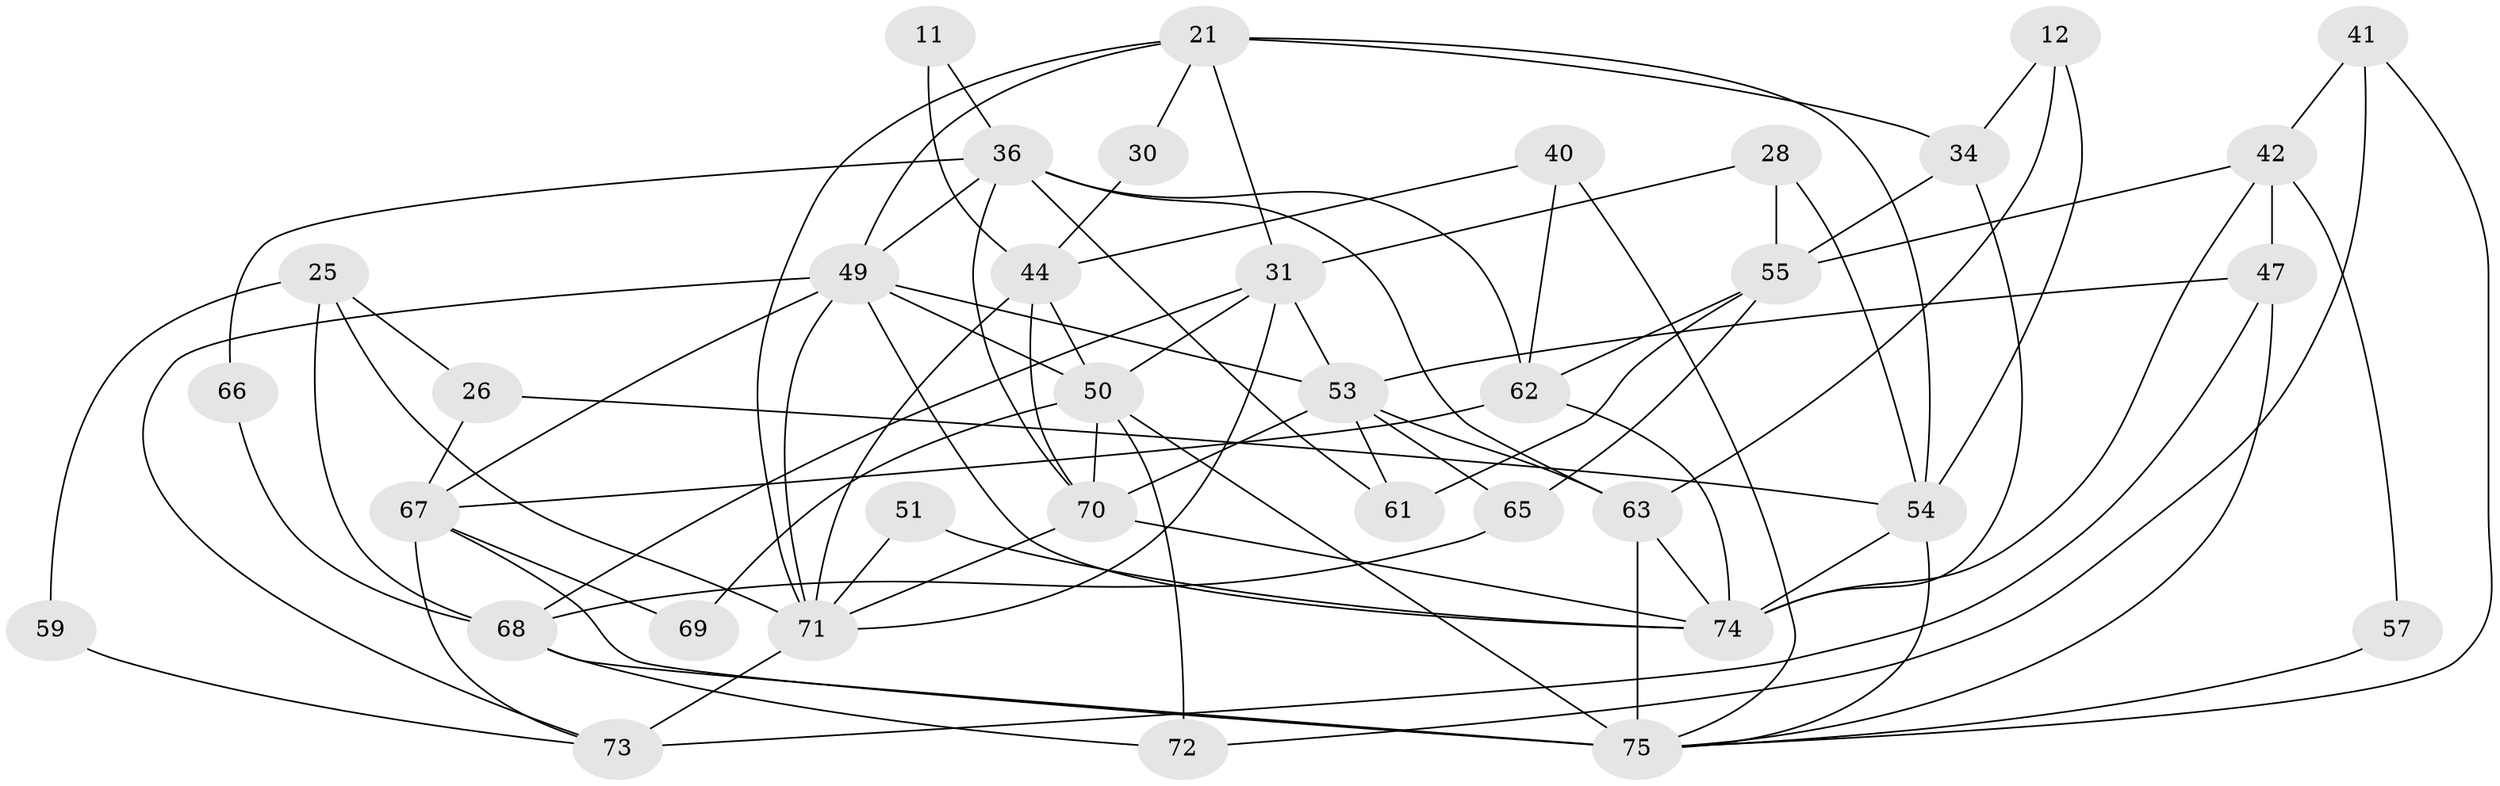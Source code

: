 // original degree distribution, {5: 0.08, 3: 0.3333333333333333, 6: 0.12, 4: 0.25333333333333335, 2: 0.13333333333333333, 9: 0.013333333333333334, 7: 0.05333333333333334, 8: 0.013333333333333334}
// Generated by graph-tools (version 1.1) at 2025/50/03/09/25 04:50:18]
// undirected, 37 vertices, 86 edges
graph export_dot {
graph [start="1"]
  node [color=gray90,style=filled];
  11;
  12;
  21 [super="+8"];
  25 [super="+23"];
  26 [super="+24"];
  28 [super="+13"];
  30;
  31 [super="+20"];
  34 [super="+18"];
  36 [super="+5"];
  40;
  41;
  42;
  44;
  47;
  49 [super="+27+9+37"];
  50 [super="+4+22"];
  51;
  53 [super="+14+52"];
  54;
  55;
  57;
  59;
  61;
  62;
  63 [super="+60"];
  65;
  66;
  67 [super="+38+48"];
  68;
  69;
  70 [super="+3+15+58+43+56"];
  71 [super="+1+29"];
  72 [super="+2+39"];
  73 [super="+64"];
  74 [super="+19+32+35"];
  75 [super="+6+7+45"];
  11 -- 44;
  11 -- 36;
  12 -- 34;
  12 -- 54;
  12 -- 63;
  21 -- 54 [weight=2];
  21 -- 30;
  21 -- 71 [weight=2];
  21 -- 31;
  21 -- 49;
  21 -- 34;
  25 -- 68 [weight=2];
  25 -- 59;
  25 -- 26;
  25 -- 71;
  26 -- 54 [weight=2];
  26 -- 67;
  28 -- 55;
  28 -- 54;
  28 -- 31;
  30 -- 44;
  31 -- 53 [weight=2];
  31 -- 50;
  31 -- 68;
  31 -- 71;
  34 -- 55;
  34 -- 74 [weight=2];
  36 -- 63;
  36 -- 61;
  36 -- 66;
  36 -- 62;
  36 -- 70 [weight=2];
  36 -- 49;
  40 -- 62;
  40 -- 44;
  40 -- 75;
  41 -- 42;
  41 -- 75;
  41 -- 72;
  42 -- 47;
  42 -- 55;
  42 -- 57;
  42 -- 74;
  44 -- 71 [weight=2];
  44 -- 50;
  44 -- 70;
  47 -- 75;
  47 -- 73;
  47 -- 53;
  49 -- 67 [weight=3];
  49 -- 50 [weight=3];
  49 -- 71;
  49 -- 73;
  49 -- 53 [weight=2];
  49 -- 74;
  50 -- 70 [weight=3];
  50 -- 72 [weight=3];
  50 -- 75;
  50 -- 69;
  51 -- 74;
  51 -- 71;
  53 -- 65;
  53 -- 70 [weight=2];
  53 -- 61;
  53 -- 63 [weight=2];
  54 -- 74;
  54 -- 75;
  55 -- 61;
  55 -- 62;
  55 -- 65;
  57 -- 75;
  59 -- 73;
  62 -- 67;
  62 -- 74;
  63 -- 75 [weight=3];
  63 -- 74;
  65 -- 68;
  66 -- 68;
  67 -- 69;
  67 -- 75 [weight=2];
  67 -- 73;
  68 -- 72;
  68 -- 75;
  70 -- 71;
  70 -- 74 [weight=2];
  71 -- 73 [weight=2];
}

